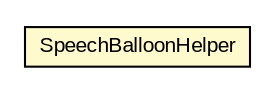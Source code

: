 #!/usr/local/bin/dot
#
# Class diagram 
# Generated by UMLGraph version R5_6-24-gf6e263 (http://www.umlgraph.org/)
#

digraph G {
	edge [fontname="arial",fontsize=10,labelfontname="arial",labelfontsize=10];
	node [fontname="arial",fontsize=10,shape=plaintext];
	nodesep=0.25;
	ranksep=0.5;
	// org.osmdroid.util.SpeechBalloonHelper
	c312316 [label=<<table title="org.osmdroid.util.SpeechBalloonHelper" border="0" cellborder="1" cellspacing="0" cellpadding="2" port="p" bgcolor="lemonChiffon" href="./SpeechBalloonHelper.html">
		<tr><td><table border="0" cellspacing="0" cellpadding="1">
<tr><td align="center" balign="center"> SpeechBalloonHelper </td></tr>
		</table></td></tr>
		</table>>, URL="./SpeechBalloonHelper.html", fontname="arial", fontcolor="black", fontsize=10.0];
}

